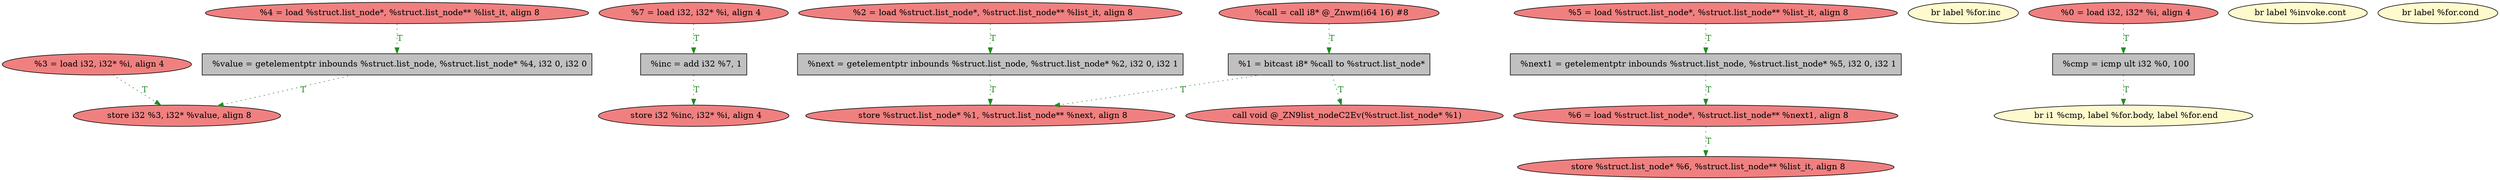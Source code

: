 
digraph G {


node1107 [fillcolor=lightcoral,label="  %3 = load i32, i32* %i, align 4",shape=ellipse,style=filled ]
node1106 [fillcolor=lightcoral,label="  %7 = load i32, i32* %i, align 4",shape=ellipse,style=filled ]
node1104 [fillcolor=grey,label="  %1 = bitcast i8* %call to %struct.list_node*",shape=rectangle,style=filled ]
node1102 [fillcolor=lightcoral,label="  %5 = load %struct.list_node*, %struct.list_node** %list_it, align 8",shape=ellipse,style=filled ]
node1103 [fillcolor=grey,label="  %next = getelementptr inbounds %struct.list_node, %struct.list_node* %2, i32 0, i32 1",shape=rectangle,style=filled ]
node1101 [fillcolor=lightcoral,label="  %2 = load %struct.list_node*, %struct.list_node** %list_it, align 8",shape=ellipse,style=filled ]
node1090 [fillcolor=lemonchiffon,label="  br label %for.inc",shape=ellipse,style=filled ]
node1087 [fillcolor=lightcoral,label="  store %struct.list_node* %6, %struct.list_node** %list_it, align 8",shape=ellipse,style=filled ]
node1089 [fillcolor=grey,label="  %next1 = getelementptr inbounds %struct.list_node, %struct.list_node* %5, i32 0, i32 1",shape=rectangle,style=filled ]
node1095 [fillcolor=lightcoral,label="  %0 = load i32, i32* %i, align 4",shape=ellipse,style=filled ]
node1097 [fillcolor=lightcoral,label="  store i32 %3, i32* %value, align 8",shape=ellipse,style=filled ]
node1098 [fillcolor=lemonchiffon,label="  br label %invoke.cont",shape=ellipse,style=filled ]
node1085 [fillcolor=lemonchiffon,label="  br label %for.cond",shape=ellipse,style=filled ]
node1105 [fillcolor=lightcoral,label="  store %struct.list_node* %1, %struct.list_node** %next, align 8",shape=ellipse,style=filled ]
node1088 [fillcolor=lightcoral,label="  %6 = load %struct.list_node*, %struct.list_node** %next1, align 8",shape=ellipse,style=filled ]
node1091 [fillcolor=lightcoral,label="  call void @_ZN9list_nodeC2Ev(%struct.list_node* %1)",shape=ellipse,style=filled ]
node1092 [fillcolor=lightcoral,label="  %4 = load %struct.list_node*, %struct.list_node** %list_it, align 8",shape=ellipse,style=filled ]
node1093 [fillcolor=lightcoral,label="  %call = call i8* @_Znwm(i64 16) #8",shape=ellipse,style=filled ]
node1094 [fillcolor=grey,label="  %value = getelementptr inbounds %struct.list_node, %struct.list_node* %4, i32 0, i32 0",shape=rectangle,style=filled ]
node1086 [fillcolor=grey,label="  %inc = add i32 %7, 1",shape=rectangle,style=filled ]
node1099 [fillcolor=lightcoral,label="  store i32 %inc, i32* %i, align 4",shape=ellipse,style=filled ]
node1096 [fillcolor=grey,label="  %cmp = icmp ult i32 %0, 100",shape=rectangle,style=filled ]
node1100 [fillcolor=lemonchiffon,label="  br i1 %cmp, label %for.body, label %for.end",shape=ellipse,style=filled ]

node1092->node1094 [style=dotted,color=forestgreen,label="T",fontcolor=forestgreen ]
node1093->node1104 [style=dotted,color=forestgreen,label="T",fontcolor=forestgreen ]
node1102->node1089 [style=dotted,color=forestgreen,label="T",fontcolor=forestgreen ]
node1089->node1088 [style=dotted,color=forestgreen,label="T",fontcolor=forestgreen ]
node1107->node1097 [style=dotted,color=forestgreen,label="T",fontcolor=forestgreen ]
node1086->node1099 [style=dotted,color=forestgreen,label="T",fontcolor=forestgreen ]
node1088->node1087 [style=dotted,color=forestgreen,label="T",fontcolor=forestgreen ]
node1104->node1091 [style=dotted,color=forestgreen,label="T",fontcolor=forestgreen ]
node1106->node1086 [style=dotted,color=forestgreen,label="T",fontcolor=forestgreen ]
node1104->node1105 [style=dotted,color=forestgreen,label="T",fontcolor=forestgreen ]
node1095->node1096 [style=dotted,color=forestgreen,label="T",fontcolor=forestgreen ]
node1103->node1105 [style=dotted,color=forestgreen,label="T",fontcolor=forestgreen ]
node1101->node1103 [style=dotted,color=forestgreen,label="T",fontcolor=forestgreen ]
node1094->node1097 [style=dotted,color=forestgreen,label="T",fontcolor=forestgreen ]
node1096->node1100 [style=dotted,color=forestgreen,label="T",fontcolor=forestgreen ]


}
